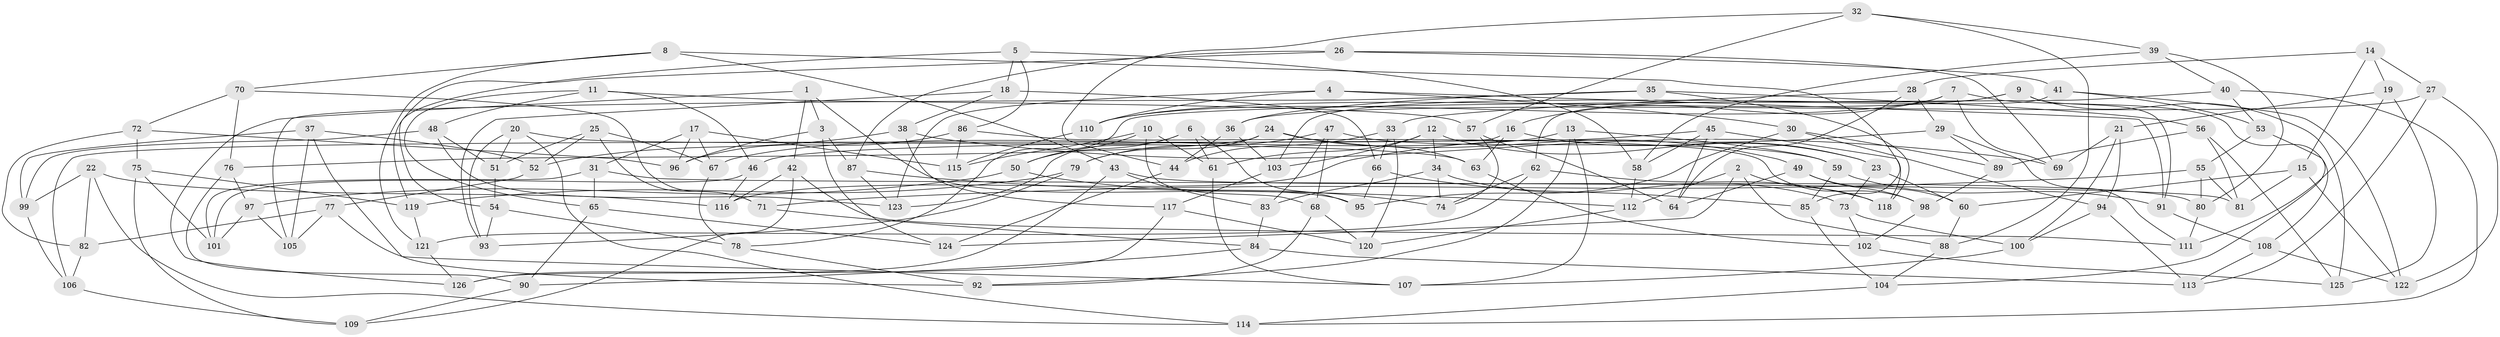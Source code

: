 // Generated by graph-tools (version 1.1) at 2025/58/03/09/25 04:58:04]
// undirected, 126 vertices, 252 edges
graph export_dot {
graph [start="1"]
  node [color=gray90,style=filled];
  1;
  2;
  3;
  4;
  5;
  6;
  7;
  8;
  9;
  10;
  11;
  12;
  13;
  14;
  15;
  16;
  17;
  18;
  19;
  20;
  21;
  22;
  23;
  24;
  25;
  26;
  27;
  28;
  29;
  30;
  31;
  32;
  33;
  34;
  35;
  36;
  37;
  38;
  39;
  40;
  41;
  42;
  43;
  44;
  45;
  46;
  47;
  48;
  49;
  50;
  51;
  52;
  53;
  54;
  55;
  56;
  57;
  58;
  59;
  60;
  61;
  62;
  63;
  64;
  65;
  66;
  67;
  68;
  69;
  70;
  71;
  72;
  73;
  74;
  75;
  76;
  77;
  78;
  79;
  80;
  81;
  82;
  83;
  84;
  85;
  86;
  87;
  88;
  89;
  90;
  91;
  92;
  93;
  94;
  95;
  96;
  97;
  98;
  99;
  100;
  101;
  102;
  103;
  104;
  105;
  106;
  107;
  108;
  109;
  110;
  111;
  112;
  113;
  114;
  115;
  116;
  117;
  118;
  119;
  120;
  121;
  122;
  123;
  124;
  125;
  126;
  1 -- 42;
  1 -- 95;
  1 -- 3;
  1 -- 126;
  2 -- 124;
  2 -- 118;
  2 -- 112;
  2 -- 88;
  3 -- 124;
  3 -- 87;
  3 -- 96;
  4 -- 91;
  4 -- 123;
  4 -- 110;
  4 -- 30;
  5 -- 54;
  5 -- 58;
  5 -- 86;
  5 -- 18;
  6 -- 95;
  6 -- 123;
  6 -- 61;
  6 -- 50;
  7 -- 108;
  7 -- 69;
  7 -- 110;
  7 -- 16;
  8 -- 121;
  8 -- 43;
  8 -- 85;
  8 -- 70;
  9 -- 103;
  9 -- 125;
  9 -- 91;
  9 -- 110;
  10 -- 50;
  10 -- 68;
  10 -- 61;
  10 -- 115;
  11 -- 57;
  11 -- 48;
  11 -- 65;
  11 -- 46;
  12 -- 34;
  12 -- 103;
  12 -- 61;
  12 -- 23;
  13 -- 67;
  13 -- 107;
  13 -- 59;
  13 -- 92;
  14 -- 15;
  14 -- 28;
  14 -- 19;
  14 -- 27;
  15 -- 81;
  15 -- 122;
  15 -- 60;
  16 -- 23;
  16 -- 63;
  16 -- 106;
  17 -- 31;
  17 -- 96;
  17 -- 67;
  17 -- 115;
  18 -- 66;
  18 -- 38;
  18 -- 93;
  19 -- 125;
  19 -- 111;
  19 -- 21;
  20 -- 63;
  20 -- 51;
  20 -- 114;
  20 -- 93;
  21 -- 100;
  21 -- 69;
  21 -- 94;
  22 -- 116;
  22 -- 114;
  22 -- 99;
  22 -- 82;
  23 -- 73;
  23 -- 60;
  24 -- 63;
  24 -- 76;
  24 -- 49;
  24 -- 79;
  25 -- 52;
  25 -- 67;
  25 -- 51;
  25 -- 71;
  26 -- 119;
  26 -- 41;
  26 -- 69;
  26 -- 87;
  27 -- 113;
  27 -- 36;
  27 -- 122;
  28 -- 33;
  28 -- 29;
  28 -- 64;
  29 -- 116;
  29 -- 89;
  29 -- 111;
  30 -- 89;
  30 -- 94;
  30 -- 95;
  31 -- 65;
  31 -- 101;
  31 -- 81;
  32 -- 57;
  32 -- 88;
  32 -- 44;
  32 -- 39;
  33 -- 120;
  33 -- 66;
  33 -- 44;
  34 -- 73;
  34 -- 83;
  34 -- 74;
  35 -- 36;
  35 -- 105;
  35 -- 56;
  35 -- 118;
  36 -- 103;
  36 -- 44;
  37 -- 52;
  37 -- 105;
  37 -- 92;
  37 -- 99;
  38 -- 117;
  38 -- 69;
  38 -- 52;
  39 -- 40;
  39 -- 58;
  39 -- 80;
  40 -- 53;
  40 -- 114;
  40 -- 78;
  41 -- 62;
  41 -- 53;
  41 -- 122;
  42 -- 116;
  42 -- 109;
  42 -- 111;
  43 -- 80;
  43 -- 126;
  43 -- 83;
  44 -- 124;
  45 -- 118;
  45 -- 58;
  45 -- 46;
  45 -- 64;
  46 -- 116;
  46 -- 101;
  47 -- 68;
  47 -- 83;
  47 -- 79;
  47 -- 59;
  48 -- 51;
  48 -- 123;
  48 -- 99;
  49 -- 98;
  49 -- 64;
  49 -- 60;
  50 -- 97;
  50 -- 74;
  51 -- 54;
  52 -- 77;
  53 -- 55;
  53 -- 104;
  54 -- 78;
  54 -- 93;
  55 -- 80;
  55 -- 71;
  55 -- 81;
  56 -- 125;
  56 -- 81;
  56 -- 89;
  57 -- 74;
  57 -- 64;
  58 -- 112;
  59 -- 85;
  59 -- 91;
  60 -- 88;
  61 -- 107;
  62 -- 74;
  62 -- 121;
  62 -- 118;
  63 -- 102;
  65 -- 90;
  65 -- 124;
  66 -- 85;
  66 -- 95;
  67 -- 78;
  68 -- 92;
  68 -- 120;
  70 -- 76;
  70 -- 71;
  70 -- 72;
  71 -- 84;
  72 -- 96;
  72 -- 82;
  72 -- 75;
  73 -- 102;
  73 -- 100;
  75 -- 109;
  75 -- 101;
  75 -- 119;
  76 -- 97;
  76 -- 90;
  77 -- 82;
  77 -- 105;
  77 -- 107;
  78 -- 92;
  79 -- 119;
  79 -- 93;
  80 -- 111;
  82 -- 106;
  83 -- 84;
  84 -- 90;
  84 -- 113;
  85 -- 104;
  86 -- 115;
  86 -- 96;
  86 -- 98;
  87 -- 123;
  87 -- 112;
  88 -- 104;
  89 -- 98;
  90 -- 109;
  91 -- 108;
  94 -- 113;
  94 -- 100;
  97 -- 101;
  97 -- 105;
  98 -- 102;
  99 -- 106;
  100 -- 107;
  102 -- 125;
  103 -- 117;
  104 -- 114;
  106 -- 109;
  108 -- 113;
  108 -- 122;
  110 -- 115;
  112 -- 120;
  117 -- 126;
  117 -- 120;
  119 -- 121;
  121 -- 126;
}
